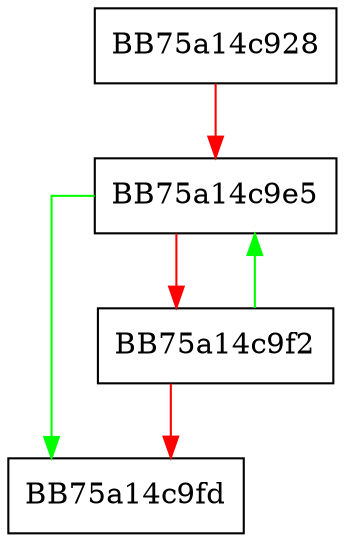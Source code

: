 digraph NotificationImpl {
  node [shape="box"];
  graph [splines=ortho];
  BB75a14c928 -> BB75a14c9e5 [color="red"];
  BB75a14c9e5 -> BB75a14c9fd [color="green"];
  BB75a14c9e5 -> BB75a14c9f2 [color="red"];
  BB75a14c9f2 -> BB75a14c9e5 [color="green"];
  BB75a14c9f2 -> BB75a14c9fd [color="red"];
}